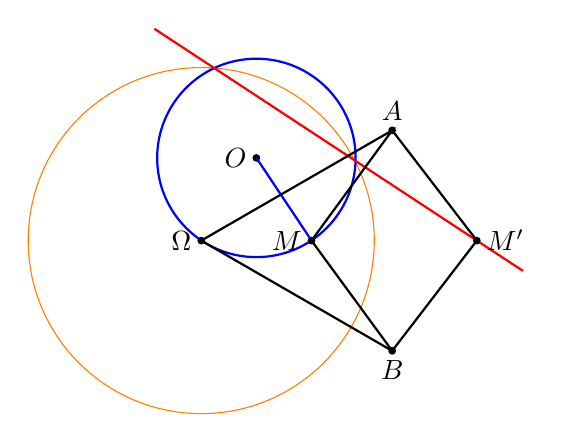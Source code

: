 \begin{tikzpicture}[scale=0.7]
    


      \coordinate (O) at (0,0);
      \coordinate (A) at (30:4);
      \coordinate (B) at (-30:4);
      \coordinate (M) at (0:2);
      \coordinate (MM) at (0:5);

\def\R{4};
\def\r{2.479};
\def\puiss{sqrt(\R^2-\r^2};

% Cercle d'inversion
\draw[orange] (O) circle (\puiss);

% Cercle parcouru par M
\coordinate (OO) at (1,1.5);
\draw[blue, thick] (OO) circle (1.8);
\node at (OO) [left] {$O$};    
\fill (OO) circle (2pt);
\draw[thick, blue] (OO)--(M);

% Droite parcouru par M'
\draw[red, thick] (MM) -- +(146.7:7)--+(146.7:-1);

      \draw[thick] (O)--(A)--(M)--(B)--(MM)--(A);
      \draw[thick] (O)--(B);

%      \draw (A)--(B) node[midway, above right] {$I$};
  %    \draw (M)--(MM);



       \node at (O) [left] {$\Omega$};    
       \fill (O) circle (2pt);

       \node at (A) [above] {$A$};    
       \fill (A) circle (2pt);

       \node at (B) [below] {$B$};    
       \fill (B) circle (2pt);

       \node at (M) [left] {$M$};    
       \fill (M) circle (2pt);    
  
       \node at (MM) [right] {$M'$};    
       \fill (MM) circle (2pt);  

   %    \node at (1.5,1.1)  {$R$}; 
    %   \node at (2.7,-0.7)  {$r$}; 
\end{tikzpicture}
